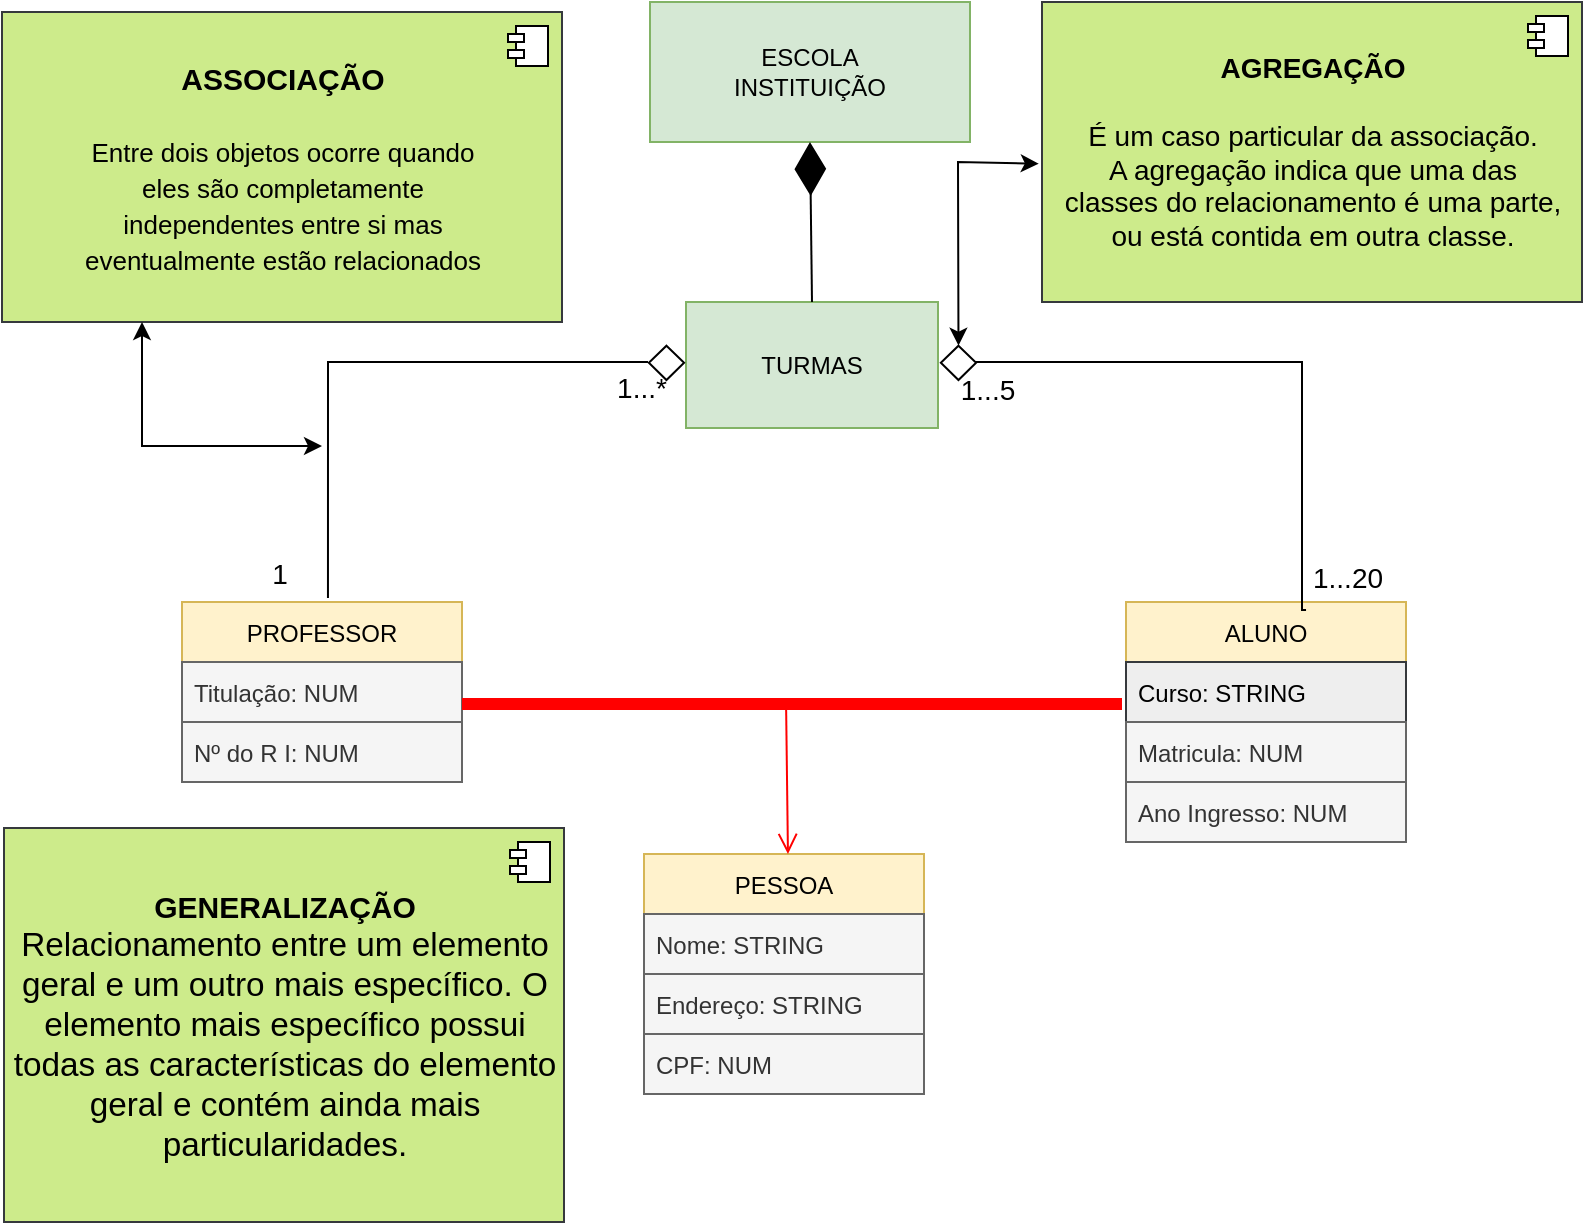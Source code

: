 <mxfile version="17.4.3" type="github">
  <diagram id="AwQgiTbu9Bw1cx0Kdg-x" name="Page-1">
    <mxGraphModel dx="1472" dy="722" grid="1" gridSize="10" guides="1" tooltips="1" connect="1" arrows="1" fold="1" page="1" pageScale="1" pageWidth="827" pageHeight="1169" math="0" shadow="0">
      <root>
        <mxCell id="0" />
        <mxCell id="1" parent="0" />
        <mxCell id="wkAVa-7YM3MRuRVqWaLZ-1" value="&lt;div&gt;ESCOLA&lt;/div&gt;&lt;div&gt;INSTITUIÇÃO&lt;br&gt;&lt;/div&gt;" style="rounded=0;whiteSpace=wrap;html=1;fillColor=#d5e8d4;strokeColor=#82b366;" vertex="1" parent="1">
          <mxGeometry x="334" y="10" width="160" height="70" as="geometry" />
        </mxCell>
        <mxCell id="wkAVa-7YM3MRuRVqWaLZ-2" value="TURMAS" style="rounded=0;whiteSpace=wrap;html=1;fillColor=#d5e8d4;strokeColor=#82b366;" vertex="1" parent="1">
          <mxGeometry x="352" y="160" width="126" height="63" as="geometry" />
        </mxCell>
        <mxCell id="wkAVa-7YM3MRuRVqWaLZ-8" value="PROFESSOR" style="swimlane;fontStyle=0;childLayout=stackLayout;horizontal=1;startSize=30;horizontalStack=0;resizeParent=1;resizeParentMax=0;resizeLast=0;collapsible=1;marginBottom=0;fillColor=#fff2cc;strokeColor=#d6b656;" vertex="1" parent="1">
          <mxGeometry x="100" y="310" width="140" height="90" as="geometry" />
        </mxCell>
        <mxCell id="wkAVa-7YM3MRuRVqWaLZ-9" value="Titulação: NUM" style="text;strokeColor=#666666;fillColor=#f5f5f5;align=left;verticalAlign=middle;spacingLeft=4;spacingRight=4;overflow=hidden;points=[[0,0.5],[1,0.5]];portConstraint=eastwest;rotatable=0;fontColor=#333333;" vertex="1" parent="wkAVa-7YM3MRuRVqWaLZ-8">
          <mxGeometry y="30" width="140" height="30" as="geometry" />
        </mxCell>
        <mxCell id="wkAVa-7YM3MRuRVqWaLZ-10" value="Nº do R I: NUM" style="text;strokeColor=#666666;fillColor=#f5f5f5;align=left;verticalAlign=middle;spacingLeft=4;spacingRight=4;overflow=hidden;points=[[0,0.5],[1,0.5]];portConstraint=eastwest;rotatable=0;fontColor=#333333;" vertex="1" parent="wkAVa-7YM3MRuRVqWaLZ-8">
          <mxGeometry y="60" width="140" height="30" as="geometry" />
        </mxCell>
        <mxCell id="wkAVa-7YM3MRuRVqWaLZ-12" value="ALUNO" style="swimlane;fontStyle=0;childLayout=stackLayout;horizontal=1;startSize=30;horizontalStack=0;resizeParent=1;resizeParentMax=0;resizeLast=0;collapsible=1;marginBottom=0;fillColor=#fff2cc;strokeColor=#d6b656;" vertex="1" parent="1">
          <mxGeometry x="572" y="310" width="140" height="120" as="geometry" />
        </mxCell>
        <mxCell id="wkAVa-7YM3MRuRVqWaLZ-13" value="Curso: STRING" style="text;align=left;verticalAlign=middle;spacingLeft=4;spacingRight=4;overflow=hidden;points=[[0,0.5],[1,0.5]];portConstraint=eastwest;rotatable=0;fillColor=#eeeeee;strokeColor=#36393d;" vertex="1" parent="wkAVa-7YM3MRuRVqWaLZ-12">
          <mxGeometry y="30" width="140" height="30" as="geometry" />
        </mxCell>
        <mxCell id="wkAVa-7YM3MRuRVqWaLZ-15" value="Matricula: NUM" style="text;strokeColor=#666666;fillColor=#f5f5f5;align=left;verticalAlign=middle;spacingLeft=4;spacingRight=4;overflow=hidden;points=[[0,0.5],[1,0.5]];portConstraint=eastwest;rotatable=0;fontColor=#333333;" vertex="1" parent="wkAVa-7YM3MRuRVqWaLZ-12">
          <mxGeometry y="60" width="140" height="30" as="geometry" />
        </mxCell>
        <mxCell id="wkAVa-7YM3MRuRVqWaLZ-20" value="Ano Ingresso: NUM" style="text;strokeColor=#666666;fillColor=#f5f5f5;align=left;verticalAlign=middle;spacingLeft=4;spacingRight=4;overflow=hidden;points=[[0,0.5],[1,0.5]];portConstraint=eastwest;rotatable=0;fontColor=#333333;" vertex="1" parent="wkAVa-7YM3MRuRVqWaLZ-12">
          <mxGeometry y="90" width="140" height="30" as="geometry" />
        </mxCell>
        <mxCell id="wkAVa-7YM3MRuRVqWaLZ-16" value="PESSOA" style="swimlane;fontStyle=0;childLayout=stackLayout;horizontal=1;startSize=30;horizontalStack=0;resizeParent=1;resizeParentMax=0;resizeLast=0;collapsible=1;marginBottom=0;fillColor=#fff2cc;strokeColor=#d6b656;" vertex="1" parent="1">
          <mxGeometry x="331" y="436" width="140" height="120" as="geometry" />
        </mxCell>
        <mxCell id="wkAVa-7YM3MRuRVqWaLZ-17" value="Nome: STRING" style="text;strokeColor=#666666;fillColor=#f5f5f5;align=left;verticalAlign=middle;spacingLeft=4;spacingRight=4;overflow=hidden;points=[[0,0.5],[1,0.5]];portConstraint=eastwest;rotatable=0;fontColor=#333333;" vertex="1" parent="wkAVa-7YM3MRuRVqWaLZ-16">
          <mxGeometry y="30" width="140" height="30" as="geometry" />
        </mxCell>
        <mxCell id="wkAVa-7YM3MRuRVqWaLZ-18" value="Endereço: STRING" style="text;strokeColor=#666666;fillColor=#f5f5f5;align=left;verticalAlign=middle;spacingLeft=4;spacingRight=4;overflow=hidden;points=[[0,0.5],[1,0.5]];portConstraint=eastwest;rotatable=0;fontColor=#333333;" vertex="1" parent="wkAVa-7YM3MRuRVqWaLZ-16">
          <mxGeometry y="60" width="140" height="30" as="geometry" />
        </mxCell>
        <mxCell id="wkAVa-7YM3MRuRVqWaLZ-19" value="CPF: NUM" style="text;strokeColor=#666666;fillColor=#f5f5f5;align=left;verticalAlign=middle;spacingLeft=4;spacingRight=4;overflow=hidden;points=[[0,0.5],[1,0.5]];portConstraint=eastwest;rotatable=0;fontColor=#333333;" vertex="1" parent="wkAVa-7YM3MRuRVqWaLZ-16">
          <mxGeometry y="90" width="140" height="30" as="geometry" />
        </mxCell>
        <mxCell id="wkAVa-7YM3MRuRVqWaLZ-31" value="" style="endArrow=diamondThin;endFill=1;endSize=24;html=1;rounded=0;fontSize=15;exitX=0.5;exitY=0;exitDx=0;exitDy=0;" edge="1" parent="1" source="wkAVa-7YM3MRuRVqWaLZ-2">
          <mxGeometry width="160" relative="1" as="geometry">
            <mxPoint x="414" y="150" as="sourcePoint" />
            <mxPoint x="414" y="80" as="targetPoint" />
            <Array as="points" />
          </mxGeometry>
        </mxCell>
        <mxCell id="wkAVa-7YM3MRuRVqWaLZ-36" value="" style="shape=line;html=1;strokeWidth=6;strokeColor=#ff0000;fontSize=15;" vertex="1" parent="1">
          <mxGeometry x="240" y="356" width="330" height="10" as="geometry" />
        </mxCell>
        <mxCell id="wkAVa-7YM3MRuRVqWaLZ-37" value="" style="edgeStyle=orthogonalEdgeStyle;html=1;verticalAlign=bottom;endArrow=open;endSize=8;strokeColor=#ff0000;rounded=0;fontSize=15;exitX=0.491;exitY=0.46;exitDx=0;exitDy=0;exitPerimeter=0;" edge="1" source="wkAVa-7YM3MRuRVqWaLZ-36" parent="1">
          <mxGeometry relative="1" as="geometry">
            <mxPoint x="402.98" y="436" as="targetPoint" />
            <mxPoint x="403" y="370" as="sourcePoint" />
            <Array as="points">
              <mxPoint x="403" y="361" />
            </Array>
          </mxGeometry>
        </mxCell>
        <mxCell id="wkAVa-7YM3MRuRVqWaLZ-41" value="" style="endArrow=none;html=1;edgeStyle=orthogonalEdgeStyle;rounded=0;fontSize=15;exitX=0.357;exitY=-0.022;exitDx=0;exitDy=0;exitPerimeter=0;" edge="1" parent="1">
          <mxGeometry relative="1" as="geometry">
            <mxPoint x="172.98" y="308.02" as="sourcePoint" />
            <mxPoint x="333" y="190" as="targetPoint" />
            <Array as="points">
              <mxPoint x="173" y="190" />
            </Array>
          </mxGeometry>
        </mxCell>
        <mxCell id="wkAVa-7YM3MRuRVqWaLZ-51" value="" style="endArrow=none;html=1;edgeStyle=orthogonalEdgeStyle;rounded=0;fontSize=15;entryX=0.643;entryY=0.033;entryDx=0;entryDy=0;entryPerimeter=0;" edge="1" parent="1" target="wkAVa-7YM3MRuRVqWaLZ-12">
          <mxGeometry relative="1" as="geometry">
            <mxPoint x="480" y="190" as="sourcePoint" />
            <mxPoint x="660" y="200" as="targetPoint" />
            <Array as="points">
              <mxPoint x="660" y="190" />
            </Array>
          </mxGeometry>
        </mxCell>
        <mxCell id="wkAVa-7YM3MRuRVqWaLZ-54" value="&lt;div&gt;&lt;b&gt;ASSOCIAÇÃO&lt;/b&gt;&lt;/div&gt;&lt;div&gt;&lt;b&gt;&lt;br&gt;&lt;/b&gt;&lt;/div&gt;&lt;div&gt;&lt;font style=&quot;font-size: 13px&quot;&gt;Entre dois objetos &lt;/font&gt;&lt;font style=&quot;font-size: 13px&quot;&gt;ocorre quando &lt;br&gt;&lt;/font&gt;&lt;/div&gt;&lt;div&gt;&lt;font style=&quot;font-size: 13px&quot;&gt;eles são completamente &lt;br&gt;&lt;/font&gt;&lt;/div&gt;&lt;div&gt;&lt;font style=&quot;font-size: 13px&quot;&gt;independentes entre si mas &lt;br&gt;&lt;/font&gt;&lt;/div&gt;&lt;div&gt;&lt;font style=&quot;font-size: 13px&quot;&gt;eventualmente estão relacionados &lt;/font&gt;&lt;/div&gt;" style="html=1;dropTarget=0;fontSize=15;fillColor=#cdeb8b;strokeColor=#36393d;" vertex="1" parent="1">
          <mxGeometry x="10" y="15" width="280" height="155" as="geometry" />
        </mxCell>
        <mxCell id="wkAVa-7YM3MRuRVqWaLZ-55" value="" style="shape=module;jettyWidth=8;jettyHeight=4;fontSize=15;" vertex="1" parent="wkAVa-7YM3MRuRVqWaLZ-54">
          <mxGeometry x="1" width="20" height="20" relative="1" as="geometry">
            <mxPoint x="-27" y="7" as="offset" />
          </mxGeometry>
        </mxCell>
        <mxCell id="wkAVa-7YM3MRuRVqWaLZ-57" value="&lt;div&gt;&lt;b&gt;AGREGAÇÃO&lt;/b&gt;&lt;/div&gt;&lt;div&gt;&lt;b&gt;&lt;br&gt;&lt;/b&gt;&lt;/div&gt;&lt;div&gt;&lt;span style=&quot;left: 141.833px ; top: 638.023px ; font-family: sans-serif ; transform: scalex(0.997)&quot; dir=&quot;ltr&quot;&gt;É um caso particular da associação. &lt;br&gt;&lt;/span&gt;&lt;/div&gt;&lt;div&gt;&lt;span style=&quot;left: 141.833px ; top: 638.023px ; font-family: sans-serif ; transform: scalex(0.997)&quot; dir=&quot;ltr&quot;&gt;A agregação indica que uma das &lt;br&gt;&lt;/span&gt;&lt;/div&gt;&lt;div&gt;&lt;span style=&quot;left: 141.833px ; top: 638.023px ; font-family: sans-serif ; transform: scalex(0.997)&quot; dir=&quot;ltr&quot;&gt;classes do&lt;/span&gt;&lt;span style=&quot;left: 141.833px ; top: 656.356px ; font-family: sans-serif ; transform: scalex(0.996)&quot; dir=&quot;ltr&quot;&gt; relacionamento é uma parte, &lt;br&gt;&lt;/span&gt;&lt;/div&gt;&lt;div&gt;&lt;span style=&quot;left: 141.833px ; top: 656.356px ; font-family: sans-serif ; transform: scalex(0.996)&quot; dir=&quot;ltr&quot;&gt;ou está contida em outra classe.&lt;/span&gt;&lt;/div&gt;" style="html=1;dropTarget=0;fontSize=14;fillColor=#cdeb8b;strokeColor=#36393d;" vertex="1" parent="1">
          <mxGeometry x="530" y="10" width="270" height="150" as="geometry" />
        </mxCell>
        <mxCell id="wkAVa-7YM3MRuRVqWaLZ-58" value="" style="shape=module;jettyWidth=8;jettyHeight=4;fontSize=14;" vertex="1" parent="wkAVa-7YM3MRuRVqWaLZ-57">
          <mxGeometry x="1" width="20" height="20" relative="1" as="geometry">
            <mxPoint x="-27" y="7" as="offset" />
          </mxGeometry>
        </mxCell>
        <mxCell id="wkAVa-7YM3MRuRVqWaLZ-59" value="1...*" style="text;html=1;align=center;verticalAlign=middle;whiteSpace=wrap;rounded=0;fontSize=14;" vertex="1" parent="1">
          <mxGeometry x="310" y="193" width="40" height="20" as="geometry" />
        </mxCell>
        <mxCell id="wkAVa-7YM3MRuRVqWaLZ-60" value="1" style="text;html=1;align=center;verticalAlign=middle;whiteSpace=wrap;rounded=0;fontSize=14;" vertex="1" parent="1">
          <mxGeometry x="129" y="286" width="40" height="20" as="geometry" />
        </mxCell>
        <mxCell id="wkAVa-7YM3MRuRVqWaLZ-61" value="1...20" style="text;html=1;align=center;verticalAlign=middle;whiteSpace=wrap;rounded=0;fontSize=14;" vertex="1" parent="1">
          <mxGeometry x="663" y="288" width="40" height="20" as="geometry" />
        </mxCell>
        <mxCell id="wkAVa-7YM3MRuRVqWaLZ-64" value="1...5" style="text;html=1;align=center;verticalAlign=middle;whiteSpace=wrap;rounded=0;fontSize=14;" vertex="1" parent="1">
          <mxGeometry x="483" y="194" width="40" height="20" as="geometry" />
        </mxCell>
        <mxCell id="wkAVa-7YM3MRuRVqWaLZ-65" value="&lt;div&gt;&lt;b&gt;GENERALIZAÇÃO&lt;/b&gt;&lt;/div&gt;&lt;div&gt;&lt;span style=&quot;left: 141.833px ; top: 436.69px ; font-size: 16.667px ; font-family: sans-serif ; transform: scalex(0.997)&quot; dir=&quot;ltr&quot;&gt;Relacionamento entre um elemento &lt;br&gt;&lt;/span&gt;&lt;/div&gt;&lt;div&gt;&lt;span style=&quot;left: 141.833px ; top: 436.69px ; font-size: 16.667px ; font-family: sans-serif ; transform: scalex(0.997)&quot; dir=&quot;ltr&quot;&gt;geral e um outro mais específico. O&lt;/span&gt;&lt;/div&gt;&lt;div&gt;&lt;span style=&quot;left: 141.833px ; top: 455.023px ; font-size: 16.667px ; font-family: sans-serif ; transform: scalex(0.998)&quot; dir=&quot;ltr&quot;&gt;elemento mais específico possui &lt;br&gt;&lt;/span&gt;&lt;/div&gt;&lt;div&gt;&lt;span style=&quot;left: 141.833px ; top: 455.023px ; font-size: 16.667px ; font-family: sans-serif ; transform: scalex(0.998)&quot; dir=&quot;ltr&quot;&gt;todas as características do elemento &lt;br&gt;&lt;/span&gt;&lt;/div&gt;&lt;div&gt;&lt;span style=&quot;left: 141.833px ; top: 455.023px ; font-size: 16.667px ; font-family: sans-serif ; transform: scalex(0.998)&quot; dir=&quot;ltr&quot;&gt;geral e contém ainda&lt;/span&gt;&lt;span style=&quot;left: 141.833px ; top: 473.523px ; font-size: 16.667px ; font-family: sans-serif ; transform: scalex(0.998)&quot; dir=&quot;ltr&quot;&gt; mais &lt;br&gt;&lt;/span&gt;&lt;/div&gt;&lt;div&gt;&lt;span style=&quot;left: 141.833px ; top: 473.523px ; font-size: 16.667px ; font-family: sans-serif ; transform: scalex(0.998)&quot; dir=&quot;ltr&quot;&gt;particularidades.&lt;/span&gt;&lt;/div&gt;" style="html=1;dropTarget=0;fontSize=15;fillColor=#cdeb8b;strokeColor=#36393d;" vertex="1" parent="1">
          <mxGeometry x="11" y="423" width="280" height="197" as="geometry" />
        </mxCell>
        <mxCell id="wkAVa-7YM3MRuRVqWaLZ-66" value="" style="shape=module;jettyWidth=8;jettyHeight=4;fontSize=15;" vertex="1" parent="wkAVa-7YM3MRuRVqWaLZ-65">
          <mxGeometry x="1" width="20" height="20" relative="1" as="geometry">
            <mxPoint x="-27" y="7" as="offset" />
          </mxGeometry>
        </mxCell>
        <mxCell id="wkAVa-7YM3MRuRVqWaLZ-67" value="" style="rhombus;whiteSpace=wrap;html=1;fontSize=14;direction=east;rotation=0;" vertex="1" parent="1">
          <mxGeometry x="333.43" y="181.83" width="17.61" height="17.17" as="geometry" />
        </mxCell>
        <mxCell id="wkAVa-7YM3MRuRVqWaLZ-71" value="" style="rhombus;whiteSpace=wrap;html=1;fontSize=14;direction=east;rotation=0;" vertex="1" parent="1">
          <mxGeometry x="479.43" y="181.83" width="17.61" height="17.17" as="geometry" />
        </mxCell>
        <mxCell id="wkAVa-7YM3MRuRVqWaLZ-72" value="" style="endArrow=classic;startArrow=classic;html=1;rounded=0;fontSize=14;entryX=-0.006;entryY=0.539;entryDx=0;entryDy=0;exitX=0.5;exitY=0;exitDx=0;exitDy=0;entryPerimeter=0;" edge="1" parent="1" source="wkAVa-7YM3MRuRVqWaLZ-71" target="wkAVa-7YM3MRuRVqWaLZ-57">
          <mxGeometry width="50" height="50" relative="1" as="geometry">
            <mxPoint x="510" y="180" as="sourcePoint" />
            <mxPoint x="526" y="161" as="targetPoint" />
            <Array as="points">
              <mxPoint x="488" y="90" />
            </Array>
          </mxGeometry>
        </mxCell>
        <mxCell id="wkAVa-7YM3MRuRVqWaLZ-75" value="" style="endArrow=classic;startArrow=classic;html=1;rounded=0;fontSize=14;entryX=0.25;entryY=1;entryDx=0;entryDy=0;" edge="1" parent="1" target="wkAVa-7YM3MRuRVqWaLZ-54">
          <mxGeometry width="50" height="50" relative="1" as="geometry">
            <mxPoint x="170" y="232" as="sourcePoint" />
            <mxPoint x="129" y="182" as="targetPoint" />
            <Array as="points">
              <mxPoint x="80" y="232" />
            </Array>
          </mxGeometry>
        </mxCell>
      </root>
    </mxGraphModel>
  </diagram>
</mxfile>
